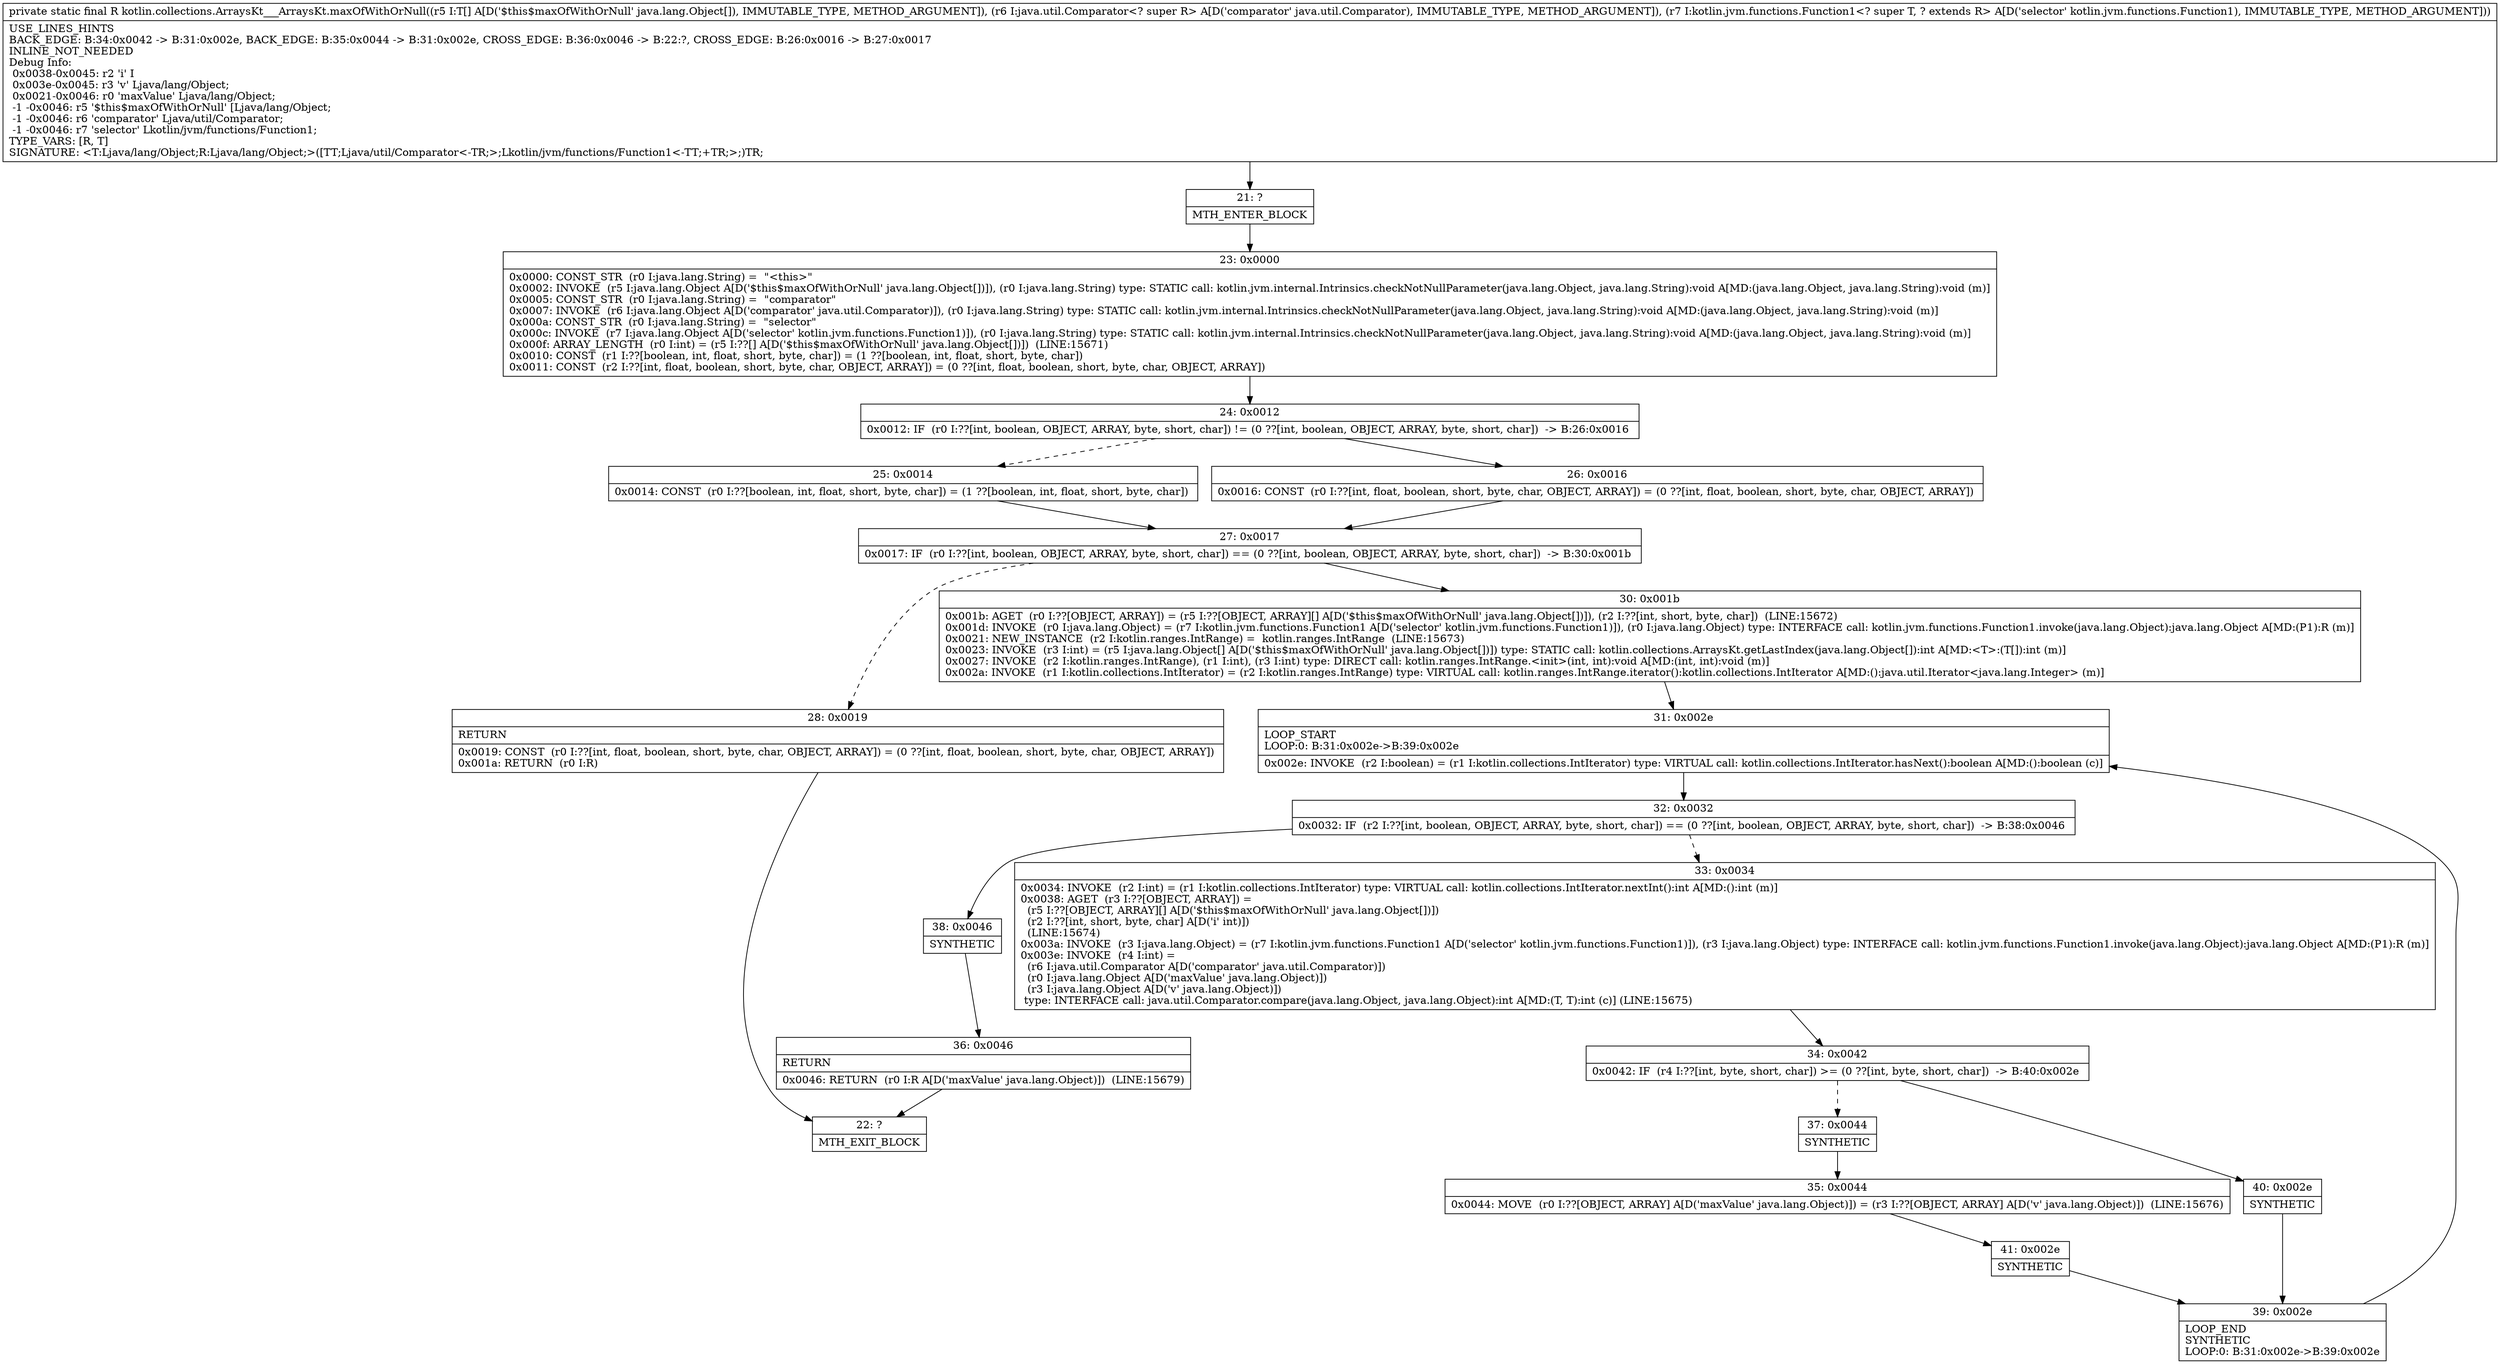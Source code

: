 digraph "CFG forkotlin.collections.ArraysKt___ArraysKt.maxOfWithOrNull([Ljava\/lang\/Object;Ljava\/util\/Comparator;Lkotlin\/jvm\/functions\/Function1;)Ljava\/lang\/Object;" {
Node_21 [shape=record,label="{21\:\ ?|MTH_ENTER_BLOCK\l}"];
Node_23 [shape=record,label="{23\:\ 0x0000|0x0000: CONST_STR  (r0 I:java.lang.String) =  \"\<this\>\" \l0x0002: INVOKE  (r5 I:java.lang.Object A[D('$this$maxOfWithOrNull' java.lang.Object[])]), (r0 I:java.lang.String) type: STATIC call: kotlin.jvm.internal.Intrinsics.checkNotNullParameter(java.lang.Object, java.lang.String):void A[MD:(java.lang.Object, java.lang.String):void (m)]\l0x0005: CONST_STR  (r0 I:java.lang.String) =  \"comparator\" \l0x0007: INVOKE  (r6 I:java.lang.Object A[D('comparator' java.util.Comparator)]), (r0 I:java.lang.String) type: STATIC call: kotlin.jvm.internal.Intrinsics.checkNotNullParameter(java.lang.Object, java.lang.String):void A[MD:(java.lang.Object, java.lang.String):void (m)]\l0x000a: CONST_STR  (r0 I:java.lang.String) =  \"selector\" \l0x000c: INVOKE  (r7 I:java.lang.Object A[D('selector' kotlin.jvm.functions.Function1)]), (r0 I:java.lang.String) type: STATIC call: kotlin.jvm.internal.Intrinsics.checkNotNullParameter(java.lang.Object, java.lang.String):void A[MD:(java.lang.Object, java.lang.String):void (m)]\l0x000f: ARRAY_LENGTH  (r0 I:int) = (r5 I:??[] A[D('$this$maxOfWithOrNull' java.lang.Object[])])  (LINE:15671)\l0x0010: CONST  (r1 I:??[boolean, int, float, short, byte, char]) = (1 ??[boolean, int, float, short, byte, char]) \l0x0011: CONST  (r2 I:??[int, float, boolean, short, byte, char, OBJECT, ARRAY]) = (0 ??[int, float, boolean, short, byte, char, OBJECT, ARRAY]) \l}"];
Node_24 [shape=record,label="{24\:\ 0x0012|0x0012: IF  (r0 I:??[int, boolean, OBJECT, ARRAY, byte, short, char]) != (0 ??[int, boolean, OBJECT, ARRAY, byte, short, char])  \-\> B:26:0x0016 \l}"];
Node_25 [shape=record,label="{25\:\ 0x0014|0x0014: CONST  (r0 I:??[boolean, int, float, short, byte, char]) = (1 ??[boolean, int, float, short, byte, char]) \l}"];
Node_27 [shape=record,label="{27\:\ 0x0017|0x0017: IF  (r0 I:??[int, boolean, OBJECT, ARRAY, byte, short, char]) == (0 ??[int, boolean, OBJECT, ARRAY, byte, short, char])  \-\> B:30:0x001b \l}"];
Node_28 [shape=record,label="{28\:\ 0x0019|RETURN\l|0x0019: CONST  (r0 I:??[int, float, boolean, short, byte, char, OBJECT, ARRAY]) = (0 ??[int, float, boolean, short, byte, char, OBJECT, ARRAY]) \l0x001a: RETURN  (r0 I:R) \l}"];
Node_22 [shape=record,label="{22\:\ ?|MTH_EXIT_BLOCK\l}"];
Node_30 [shape=record,label="{30\:\ 0x001b|0x001b: AGET  (r0 I:??[OBJECT, ARRAY]) = (r5 I:??[OBJECT, ARRAY][] A[D('$this$maxOfWithOrNull' java.lang.Object[])]), (r2 I:??[int, short, byte, char])  (LINE:15672)\l0x001d: INVOKE  (r0 I:java.lang.Object) = (r7 I:kotlin.jvm.functions.Function1 A[D('selector' kotlin.jvm.functions.Function1)]), (r0 I:java.lang.Object) type: INTERFACE call: kotlin.jvm.functions.Function1.invoke(java.lang.Object):java.lang.Object A[MD:(P1):R (m)]\l0x0021: NEW_INSTANCE  (r2 I:kotlin.ranges.IntRange) =  kotlin.ranges.IntRange  (LINE:15673)\l0x0023: INVOKE  (r3 I:int) = (r5 I:java.lang.Object[] A[D('$this$maxOfWithOrNull' java.lang.Object[])]) type: STATIC call: kotlin.collections.ArraysKt.getLastIndex(java.lang.Object[]):int A[MD:\<T\>:(T[]):int (m)]\l0x0027: INVOKE  (r2 I:kotlin.ranges.IntRange), (r1 I:int), (r3 I:int) type: DIRECT call: kotlin.ranges.IntRange.\<init\>(int, int):void A[MD:(int, int):void (m)]\l0x002a: INVOKE  (r1 I:kotlin.collections.IntIterator) = (r2 I:kotlin.ranges.IntRange) type: VIRTUAL call: kotlin.ranges.IntRange.iterator():kotlin.collections.IntIterator A[MD:():java.util.Iterator\<java.lang.Integer\> (m)]\l}"];
Node_31 [shape=record,label="{31\:\ 0x002e|LOOP_START\lLOOP:0: B:31:0x002e\-\>B:39:0x002e\l|0x002e: INVOKE  (r2 I:boolean) = (r1 I:kotlin.collections.IntIterator) type: VIRTUAL call: kotlin.collections.IntIterator.hasNext():boolean A[MD:():boolean (c)]\l}"];
Node_32 [shape=record,label="{32\:\ 0x0032|0x0032: IF  (r2 I:??[int, boolean, OBJECT, ARRAY, byte, short, char]) == (0 ??[int, boolean, OBJECT, ARRAY, byte, short, char])  \-\> B:38:0x0046 \l}"];
Node_33 [shape=record,label="{33\:\ 0x0034|0x0034: INVOKE  (r2 I:int) = (r1 I:kotlin.collections.IntIterator) type: VIRTUAL call: kotlin.collections.IntIterator.nextInt():int A[MD:():int (m)]\l0x0038: AGET  (r3 I:??[OBJECT, ARRAY]) = \l  (r5 I:??[OBJECT, ARRAY][] A[D('$this$maxOfWithOrNull' java.lang.Object[])])\l  (r2 I:??[int, short, byte, char] A[D('i' int)])\l  (LINE:15674)\l0x003a: INVOKE  (r3 I:java.lang.Object) = (r7 I:kotlin.jvm.functions.Function1 A[D('selector' kotlin.jvm.functions.Function1)]), (r3 I:java.lang.Object) type: INTERFACE call: kotlin.jvm.functions.Function1.invoke(java.lang.Object):java.lang.Object A[MD:(P1):R (m)]\l0x003e: INVOKE  (r4 I:int) = \l  (r6 I:java.util.Comparator A[D('comparator' java.util.Comparator)])\l  (r0 I:java.lang.Object A[D('maxValue' java.lang.Object)])\l  (r3 I:java.lang.Object A[D('v' java.lang.Object)])\l type: INTERFACE call: java.util.Comparator.compare(java.lang.Object, java.lang.Object):int A[MD:(T, T):int (c)] (LINE:15675)\l}"];
Node_34 [shape=record,label="{34\:\ 0x0042|0x0042: IF  (r4 I:??[int, byte, short, char]) \>= (0 ??[int, byte, short, char])  \-\> B:40:0x002e \l}"];
Node_37 [shape=record,label="{37\:\ 0x0044|SYNTHETIC\l}"];
Node_35 [shape=record,label="{35\:\ 0x0044|0x0044: MOVE  (r0 I:??[OBJECT, ARRAY] A[D('maxValue' java.lang.Object)]) = (r3 I:??[OBJECT, ARRAY] A[D('v' java.lang.Object)])  (LINE:15676)\l}"];
Node_41 [shape=record,label="{41\:\ 0x002e|SYNTHETIC\l}"];
Node_39 [shape=record,label="{39\:\ 0x002e|LOOP_END\lSYNTHETIC\lLOOP:0: B:31:0x002e\-\>B:39:0x002e\l}"];
Node_40 [shape=record,label="{40\:\ 0x002e|SYNTHETIC\l}"];
Node_38 [shape=record,label="{38\:\ 0x0046|SYNTHETIC\l}"];
Node_36 [shape=record,label="{36\:\ 0x0046|RETURN\l|0x0046: RETURN  (r0 I:R A[D('maxValue' java.lang.Object)])  (LINE:15679)\l}"];
Node_26 [shape=record,label="{26\:\ 0x0016|0x0016: CONST  (r0 I:??[int, float, boolean, short, byte, char, OBJECT, ARRAY]) = (0 ??[int, float, boolean, short, byte, char, OBJECT, ARRAY]) \l}"];
MethodNode[shape=record,label="{private static final R kotlin.collections.ArraysKt___ArraysKt.maxOfWithOrNull((r5 I:T[] A[D('$this$maxOfWithOrNull' java.lang.Object[]), IMMUTABLE_TYPE, METHOD_ARGUMENT]), (r6 I:java.util.Comparator\<? super R\> A[D('comparator' java.util.Comparator), IMMUTABLE_TYPE, METHOD_ARGUMENT]), (r7 I:kotlin.jvm.functions.Function1\<? super T, ? extends R\> A[D('selector' kotlin.jvm.functions.Function1), IMMUTABLE_TYPE, METHOD_ARGUMENT]))  | USE_LINES_HINTS\lBACK_EDGE: B:34:0x0042 \-\> B:31:0x002e, BACK_EDGE: B:35:0x0044 \-\> B:31:0x002e, CROSS_EDGE: B:36:0x0046 \-\> B:22:?, CROSS_EDGE: B:26:0x0016 \-\> B:27:0x0017\lINLINE_NOT_NEEDED\lDebug Info:\l  0x0038\-0x0045: r2 'i' I\l  0x003e\-0x0045: r3 'v' Ljava\/lang\/Object;\l  0x0021\-0x0046: r0 'maxValue' Ljava\/lang\/Object;\l  \-1 \-0x0046: r5 '$this$maxOfWithOrNull' [Ljava\/lang\/Object;\l  \-1 \-0x0046: r6 'comparator' Ljava\/util\/Comparator;\l  \-1 \-0x0046: r7 'selector' Lkotlin\/jvm\/functions\/Function1;\lTYPE_VARS: [R, T]\lSIGNATURE: \<T:Ljava\/lang\/Object;R:Ljava\/lang\/Object;\>([TT;Ljava\/util\/Comparator\<\-TR;\>;Lkotlin\/jvm\/functions\/Function1\<\-TT;+TR;\>;)TR;\l}"];
MethodNode -> Node_21;Node_21 -> Node_23;
Node_23 -> Node_24;
Node_24 -> Node_25[style=dashed];
Node_24 -> Node_26;
Node_25 -> Node_27;
Node_27 -> Node_28[style=dashed];
Node_27 -> Node_30;
Node_28 -> Node_22;
Node_30 -> Node_31;
Node_31 -> Node_32;
Node_32 -> Node_33[style=dashed];
Node_32 -> Node_38;
Node_33 -> Node_34;
Node_34 -> Node_37[style=dashed];
Node_34 -> Node_40;
Node_37 -> Node_35;
Node_35 -> Node_41;
Node_41 -> Node_39;
Node_39 -> Node_31;
Node_40 -> Node_39;
Node_38 -> Node_36;
Node_36 -> Node_22;
Node_26 -> Node_27;
}

